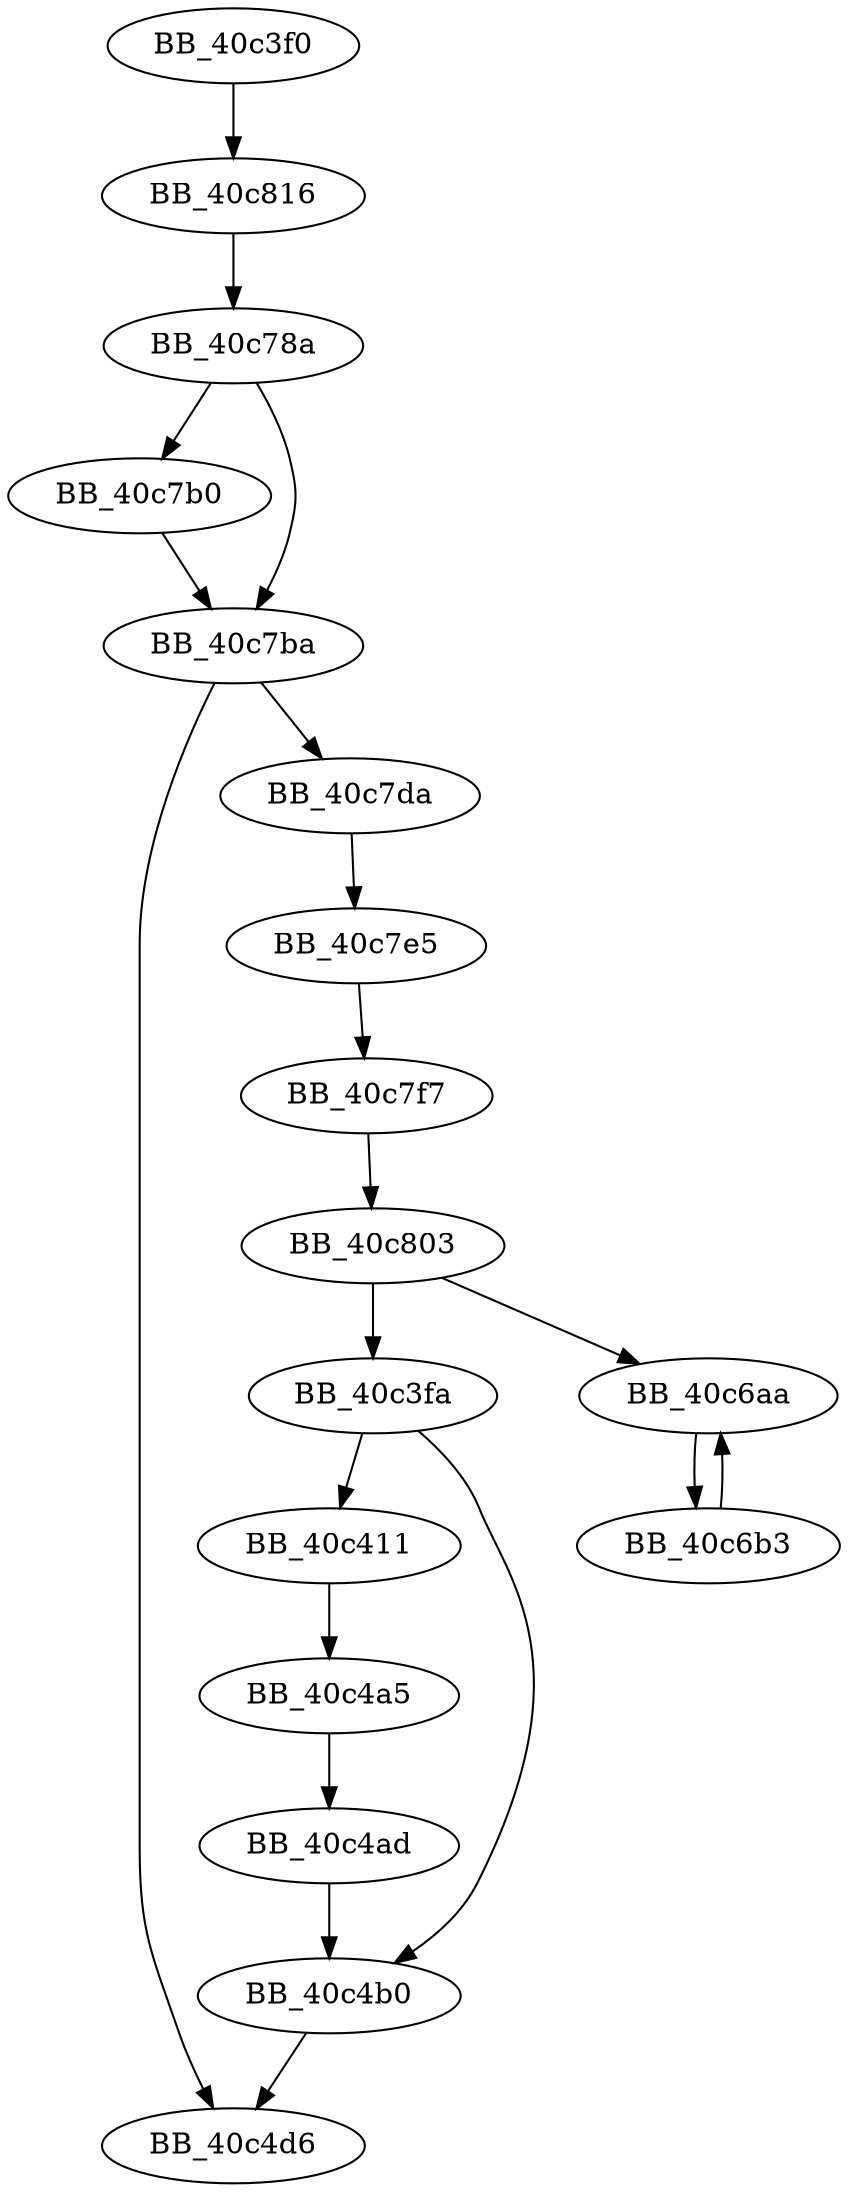 DiGraph sub_40C3F0{
BB_40c3f0->BB_40c816
BB_40c3fa->BB_40c411
BB_40c3fa->BB_40c4b0
BB_40c411->BB_40c4a5
BB_40c4a5->BB_40c4ad
BB_40c4ad->BB_40c4b0
BB_40c4b0->BB_40c4d6
BB_40c6aa->BB_40c6b3
BB_40c6b3->BB_40c6aa
BB_40c78a->BB_40c7b0
BB_40c78a->BB_40c7ba
BB_40c7b0->BB_40c7ba
BB_40c7ba->BB_40c4d6
BB_40c7ba->BB_40c7da
BB_40c7da->BB_40c7e5
BB_40c7e5->BB_40c7f7
BB_40c7f7->BB_40c803
BB_40c803->BB_40c3fa
BB_40c803->BB_40c6aa
BB_40c816->BB_40c78a
}
